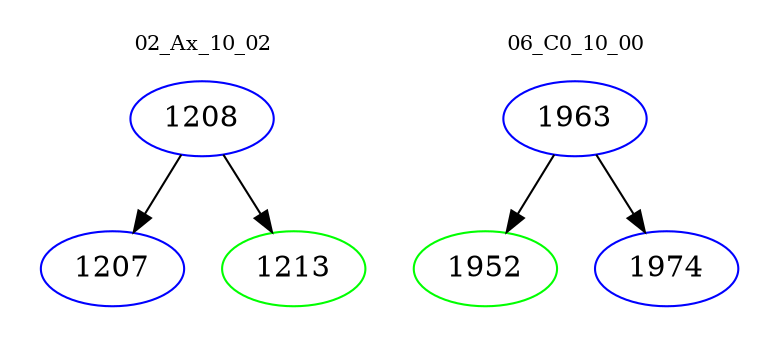 digraph{
subgraph cluster_0 {
color = white
label = "02_Ax_10_02";
fontsize=10;
T0_1208 [label="1208", color="blue"]
T0_1208 -> T0_1207 [color="black"]
T0_1207 [label="1207", color="blue"]
T0_1208 -> T0_1213 [color="black"]
T0_1213 [label="1213", color="green"]
}
subgraph cluster_1 {
color = white
label = "06_C0_10_00";
fontsize=10;
T1_1963 [label="1963", color="blue"]
T1_1963 -> T1_1952 [color="black"]
T1_1952 [label="1952", color="green"]
T1_1963 -> T1_1974 [color="black"]
T1_1974 [label="1974", color="blue"]
}
}
